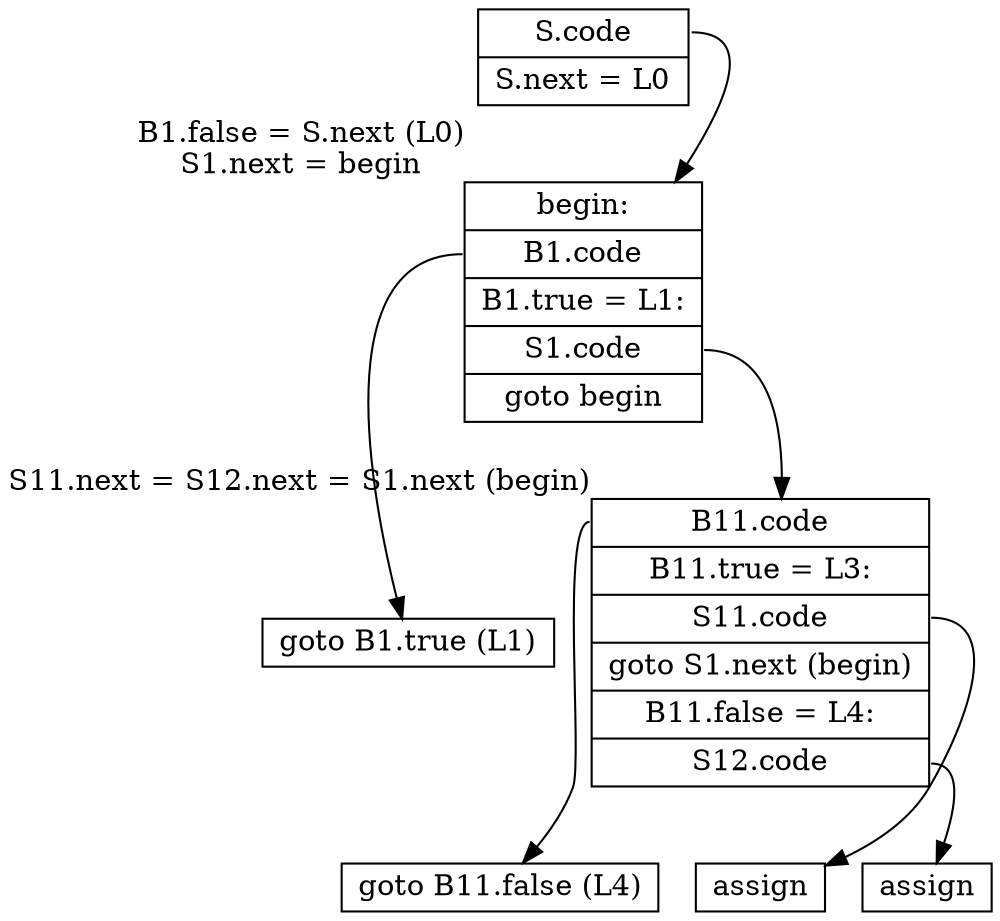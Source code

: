 digraph while {
    node [shape="record", height=.1]
    nodeP[label = "{<scode> S.code|<snext> S.next = L0}"]

    nodeS[label="{<begin>begin:|<b1code> B1.code|<b1true> B1.true = L1:|<s1code> S1.code|<goto> goto begin}", xlabel = "B1.false = S.next (L0)\nS1.next = begin"]
    nodeP:scode -> nodeS

    nodeB1[label="{goto B1.true (L1)}"]
    nodeS:b1code -> nodeB1

    nodeS1[label = "{<b11code> B11.code|<b11true> B11.true = L3:|<s11code> S11.code|<goto> goto S1.next (begin)|<b11false> B11.false = L4:|<s12code> S12.code}", xlabel = "S11.next = S12.next = S1.next (begin)"]
    nodeS:s1code -> nodeS1

    nodeB11[label = "{goto B11.false (L4)}"]
    nodeS1:b11code -> nodeB11

    nodeS11[label = "{<assign> assign}"]
    nodeS1:s11code -> nodeS11

    nodeS12[label = "{<assign> assign}"]
    nodeS1:s12code -> nodeS12
}
